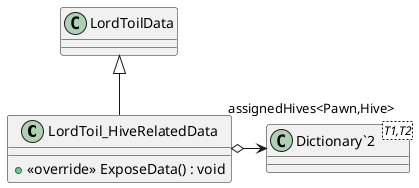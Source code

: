 @startuml
class LordToil_HiveRelatedData {
    + <<override>> ExposeData() : void
}
class "Dictionary`2"<T1,T2> {
}
LordToilData <|-- LordToil_HiveRelatedData
LordToil_HiveRelatedData o-> "assignedHives<Pawn,Hive>" "Dictionary`2"
@enduml
